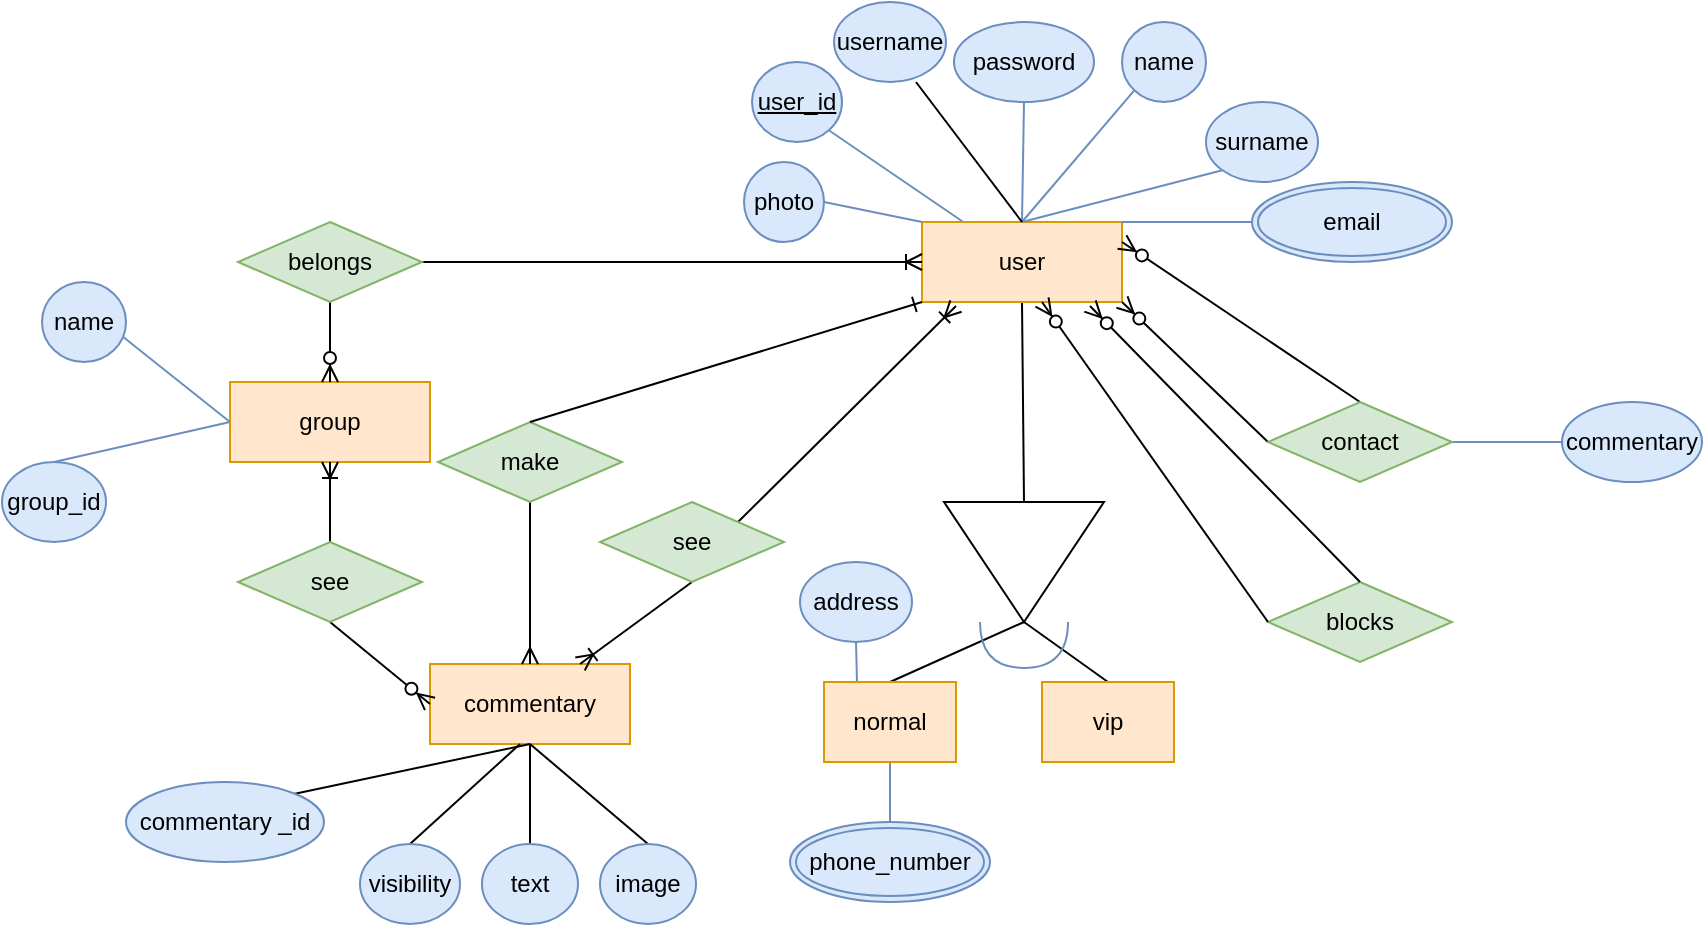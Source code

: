 <mxfile version="12.4.2" type="device" pages="1"><diagram id="60N4mVmnV4XbKsZy7OLR" name="Página-1"><mxGraphModel dx="1929" dy="795" grid="1" gridSize="10" guides="1" tooltips="1" connect="1" arrows="1" fold="1" page="1" pageScale="1" pageWidth="827" pageHeight="1169" math="0" shadow="0"><root><mxCell id="0"/><mxCell id="1" parent="0"/><mxCell id="DLh9oW5PRphlX20t8jSk-18" style="rounded=0;orthogonalLoop=1;jettySize=auto;html=1;exitX=1;exitY=1;exitDx=0;exitDy=0;endArrow=none;endFill=0;fillColor=#dae8fc;strokeColor=#6c8ebf;" parent="1" source="DLh9oW5PRphlX20t8jSk-1" target="DLh9oW5PRphlX20t8jSk-2" edge="1"><mxGeometry relative="1" as="geometry"/></mxCell><mxCell id="DLh9oW5PRphlX20t8jSk-1" value="&lt;u&gt;user_id&lt;/u&gt;" style="ellipse;whiteSpace=wrap;html=1;align=center;fillColor=#dae8fc;strokeColor=#6c8ebf;" parent="1" vertex="1"><mxGeometry x="165" y="140" width="45" height="40" as="geometry"/></mxCell><mxCell id="zNNJQ4zBYu4IEQ9WBHz4-7" style="edgeStyle=none;rounded=0;orthogonalLoop=1;jettySize=auto;html=1;exitX=0.5;exitY=1;exitDx=0;exitDy=0;entryX=0;entryY=0.5;entryDx=0;entryDy=0;endArrow=none;endFill=0;" edge="1" parent="1" source="DLh9oW5PRphlX20t8jSk-2" target="zNNJQ4zBYu4IEQ9WBHz4-3"><mxGeometry relative="1" as="geometry"/></mxCell><mxCell id="DLh9oW5PRphlX20t8jSk-2" value="user" style="whiteSpace=wrap;html=1;align=center;fillColor=#ffe6cc;strokeColor=#d79b00;" parent="1" vertex="1"><mxGeometry x="250" y="220" width="100" height="40" as="geometry"/></mxCell><mxCell id="DLh9oW5PRphlX20t8jSk-20" style="edgeStyle=none;rounded=0;orthogonalLoop=1;jettySize=auto;html=1;exitX=0.5;exitY=1;exitDx=0;exitDy=0;entryX=0.5;entryY=0;entryDx=0;entryDy=0;endArrow=none;endFill=0;fillColor=#dae8fc;strokeColor=#6c8ebf;" parent="1" source="DLh9oW5PRphlX20t8jSk-3" target="DLh9oW5PRphlX20t8jSk-2" edge="1"><mxGeometry relative="1" as="geometry"/></mxCell><mxCell id="DLh9oW5PRphlX20t8jSk-3" value="password" style="ellipse;whiteSpace=wrap;html=1;align=center;fillColor=#dae8fc;strokeColor=#6c8ebf;" parent="1" vertex="1"><mxGeometry x="266" y="120" width="70" height="40" as="geometry"/></mxCell><mxCell id="DLh9oW5PRphlX20t8jSk-21" style="edgeStyle=none;rounded=0;orthogonalLoop=1;jettySize=auto;html=1;exitX=0;exitY=1;exitDx=0;exitDy=0;endArrow=none;endFill=0;fillColor=#dae8fc;strokeColor=#6c8ebf;" parent="1" source="DLh9oW5PRphlX20t8jSk-6" edge="1"><mxGeometry relative="1" as="geometry"><mxPoint x="300" y="220" as="targetPoint"/></mxGeometry></mxCell><mxCell id="DLh9oW5PRphlX20t8jSk-6" value="name" style="ellipse;whiteSpace=wrap;html=1;align=center;fillColor=#dae8fc;strokeColor=#6c8ebf;" parent="1" vertex="1"><mxGeometry x="350" y="120" width="42" height="40" as="geometry"/></mxCell><mxCell id="DLh9oW5PRphlX20t8jSk-22" style="edgeStyle=none;rounded=0;orthogonalLoop=1;jettySize=auto;html=1;exitX=0;exitY=1;exitDx=0;exitDy=0;entryX=0.5;entryY=0;entryDx=0;entryDy=0;endArrow=none;endFill=0;fillColor=#dae8fc;strokeColor=#6c8ebf;" parent="1" source="DLh9oW5PRphlX20t8jSk-7" target="DLh9oW5PRphlX20t8jSk-2" edge="1"><mxGeometry relative="1" as="geometry"/></mxCell><mxCell id="DLh9oW5PRphlX20t8jSk-7" value="surname" style="ellipse;whiteSpace=wrap;html=1;align=center;fillColor=#dae8fc;strokeColor=#6c8ebf;" parent="1" vertex="1"><mxGeometry x="392" y="160" width="56" height="40" as="geometry"/></mxCell><mxCell id="DLh9oW5PRphlX20t8jSk-19" style="edgeStyle=none;rounded=0;orthogonalLoop=1;jettySize=auto;html=1;exitX=0.5;exitY=1;exitDx=0;exitDy=0;entryX=0.25;entryY=0;entryDx=0;entryDy=0;endArrow=none;endFill=0;fillColor=#dae8fc;strokeColor=#6c8ebf;" parent="1" source="DLh9oW5PRphlX20t8jSk-8" target="zNNJQ4zBYu4IEQ9WBHz4-4" edge="1"><mxGeometry relative="1" as="geometry"/></mxCell><mxCell id="DLh9oW5PRphlX20t8jSk-8" value="address" style="ellipse;whiteSpace=wrap;html=1;align=center;fillColor=#dae8fc;strokeColor=#6c8ebf;" parent="1" vertex="1"><mxGeometry x="189" y="390" width="56" height="40" as="geometry"/></mxCell><mxCell id="DLh9oW5PRphlX20t8jSk-23" style="edgeStyle=none;rounded=0;orthogonalLoop=1;jettySize=auto;html=1;exitX=0.5;exitY=0;exitDx=0;exitDy=0;entryX=0.5;entryY=1;entryDx=0;entryDy=0;endArrow=none;endFill=0;fillColor=#dae8fc;strokeColor=#6c8ebf;" parent="1" source="DLh9oW5PRphlX20t8jSk-14" target="zNNJQ4zBYu4IEQ9WBHz4-4" edge="1"><mxGeometry relative="1" as="geometry"/></mxCell><mxCell id="DLh9oW5PRphlX20t8jSk-14" value="phone_number" style="ellipse;shape=doubleEllipse;margin=3;whiteSpace=wrap;html=1;align=center;fillColor=#dae8fc;strokeColor=#6c8ebf;" parent="1" vertex="1"><mxGeometry x="184" y="520" width="100" height="40" as="geometry"/></mxCell><mxCell id="DLh9oW5PRphlX20t8jSk-24" style="edgeStyle=none;rounded=0;orthogonalLoop=1;jettySize=auto;html=1;exitX=0;exitY=0.5;exitDx=0;exitDy=0;endArrow=none;endFill=0;fillColor=#dae8fc;strokeColor=#6c8ebf;" parent="1" source="DLh9oW5PRphlX20t8jSk-15" edge="1"><mxGeometry relative="1" as="geometry"><mxPoint x="350" y="220" as="targetPoint"/></mxGeometry></mxCell><mxCell id="DLh9oW5PRphlX20t8jSk-15" value="email" style="ellipse;shape=doubleEllipse;margin=3;whiteSpace=wrap;html=1;align=center;fillColor=#dae8fc;strokeColor=#6c8ebf;" parent="1" vertex="1"><mxGeometry x="415" y="200" width="100" height="40" as="geometry"/></mxCell><mxCell id="DLh9oW5PRphlX20t8jSk-45" value="commentary" style="whiteSpace=wrap;html=1;align=center;fillColor=#ffe6cc;strokeColor=#d79b00;" parent="1" vertex="1"><mxGeometry x="4" y="441" width="100" height="40" as="geometry"/></mxCell><mxCell id="DLh9oW5PRphlX20t8jSk-47" style="edgeStyle=none;rounded=0;orthogonalLoop=1;jettySize=auto;html=1;exitX=0.5;exitY=0;exitDx=0;exitDy=0;endArrow=none;endFill=0;" parent="1" source="DLh9oW5PRphlX20t8jSk-46" edge="1"><mxGeometry relative="1" as="geometry"><mxPoint x="49" y="481" as="targetPoint"/></mxGeometry></mxCell><mxCell id="DLh9oW5PRphlX20t8jSk-46" value="visibility" style="ellipse;whiteSpace=wrap;html=1;align=center;fillColor=#dae8fc;strokeColor=#6c8ebf;" parent="1" vertex="1"><mxGeometry x="-31" y="531" width="50" height="40" as="geometry"/></mxCell><mxCell id="DLh9oW5PRphlX20t8jSk-52" style="edgeStyle=none;rounded=0;orthogonalLoop=1;jettySize=auto;html=1;exitX=0.5;exitY=0;exitDx=0;exitDy=0;endArrow=none;endFill=0;entryX=0.5;entryY=1;entryDx=0;entryDy=0;" parent="1" source="DLh9oW5PRphlX20t8jSk-49" edge="1" target="DLh9oW5PRphlX20t8jSk-45"><mxGeometry relative="1" as="geometry"><mxPoint x="58" y="496" as="targetPoint"/></mxGeometry></mxCell><mxCell id="DLh9oW5PRphlX20t8jSk-49" value="text" style="ellipse;whiteSpace=wrap;html=1;align=center;fillColor=#dae8fc;strokeColor=#6c8ebf;" parent="1" vertex="1"><mxGeometry x="30" y="531" width="48" height="40" as="geometry"/></mxCell><mxCell id="DLh9oW5PRphlX20t8jSk-51" style="edgeStyle=none;rounded=0;orthogonalLoop=1;jettySize=auto;html=1;exitX=0.5;exitY=0;exitDx=0;exitDy=0;entryX=0.5;entryY=1;entryDx=0;entryDy=0;endArrow=none;endFill=0;" parent="1" source="DLh9oW5PRphlX20t8jSk-50" target="DLh9oW5PRphlX20t8jSk-45" edge="1"><mxGeometry relative="1" as="geometry"/></mxCell><mxCell id="DLh9oW5PRphlX20t8jSk-50" value="image" style="ellipse;whiteSpace=wrap;html=1;align=center;fillColor=#dae8fc;strokeColor=#6c8ebf;" parent="1" vertex="1"><mxGeometry x="89" y="531" width="48" height="40" as="geometry"/></mxCell><mxCell id="DLh9oW5PRphlX20t8jSk-56" style="edgeStyle=none;rounded=0;orthogonalLoop=1;jettySize=auto;html=1;exitX=0.5;exitY=1;exitDx=0;exitDy=0;entryX=0.5;entryY=0;entryDx=0;entryDy=0;startArrow=none;startFill=0;endArrow=ERmany;endFill=0;" parent="1" source="DLh9oW5PRphlX20t8jSk-54" target="DLh9oW5PRphlX20t8jSk-45" edge="1"><mxGeometry relative="1" as="geometry"/></mxCell><mxCell id="DLh9oW5PRphlX20t8jSk-54" value="make" style="shape=rhombus;perimeter=rhombusPerimeter;whiteSpace=wrap;html=1;align=center;fillColor=#d5e8d4;strokeColor=#82b366;" parent="1" vertex="1"><mxGeometry x="8" y="320" width="92" height="40" as="geometry"/></mxCell><mxCell id="DLh9oW5PRphlX20t8jSk-55" value="" style="fontSize=12;html=1;endArrow=none;endFill=0;entryX=0.5;entryY=0;entryDx=0;entryDy=0;startArrow=ERone;startFill=0;exitX=0;exitY=1;exitDx=0;exitDy=0;" parent="1" target="DLh9oW5PRphlX20t8jSk-54" edge="1" source="DLh9oW5PRphlX20t8jSk-2"><mxGeometry width="100" height="100" relative="1" as="geometry"><mxPoint x="10" y="350" as="sourcePoint"/><mxPoint x="-90" y="610" as="targetPoint"/></mxGeometry></mxCell><mxCell id="DLh9oW5PRphlX20t8jSk-67" style="edgeStyle=none;rounded=0;orthogonalLoop=1;jettySize=auto;html=1;exitX=1;exitY=0.5;exitDx=0;exitDy=0;entryX=0;entryY=0;entryDx=0;entryDy=0;startArrow=none;startFill=0;endArrow=none;endFill=0;fillColor=#dae8fc;strokeColor=#6c8ebf;" parent="1" source="DLh9oW5PRphlX20t8jSk-64" target="DLh9oW5PRphlX20t8jSk-2" edge="1"><mxGeometry relative="1" as="geometry"/></mxCell><mxCell id="DLh9oW5PRphlX20t8jSk-64" value="photo" style="ellipse;whiteSpace=wrap;html=1;align=center;fillColor=#dae8fc;strokeColor=#6c8ebf;" parent="1" vertex="1"><mxGeometry x="161" y="190" width="40" height="40" as="geometry"/></mxCell><mxCell id="zNNJQ4zBYu4IEQ9WBHz4-2" style="rounded=0;orthogonalLoop=1;jettySize=auto;html=1;exitX=0.732;exitY=1;exitDx=0;exitDy=0;endArrow=none;endFill=0;exitPerimeter=0;" edge="1" parent="1" source="zNNJQ4zBYu4IEQ9WBHz4-1"><mxGeometry relative="1" as="geometry"><mxPoint x="300" y="220" as="targetPoint"/></mxGeometry></mxCell><mxCell id="zNNJQ4zBYu4IEQ9WBHz4-1" value="username" style="ellipse;whiteSpace=wrap;html=1;align=center;fillColor=#dae8fc;strokeColor=#6c8ebf;" vertex="1" parent="1"><mxGeometry x="206" y="110" width="56" height="40" as="geometry"/></mxCell><mxCell id="zNNJQ4zBYu4IEQ9WBHz4-8" style="edgeStyle=none;rounded=0;orthogonalLoop=1;jettySize=auto;html=1;exitX=1;exitY=0.5;exitDx=0;exitDy=0;entryX=0.5;entryY=0;entryDx=0;entryDy=0;endArrow=none;endFill=0;" edge="1" parent="1" source="zNNJQ4zBYu4IEQ9WBHz4-3" target="zNNJQ4zBYu4IEQ9WBHz4-4"><mxGeometry relative="1" as="geometry"/></mxCell><mxCell id="zNNJQ4zBYu4IEQ9WBHz4-3" value="" style="triangle;whiteSpace=wrap;html=1;rotation=90;" vertex="1" parent="1"><mxGeometry x="271" y="350" width="60" height="80" as="geometry"/></mxCell><mxCell id="zNNJQ4zBYu4IEQ9WBHz4-4" value="normal" style="whiteSpace=wrap;html=1;align=center;fillColor=#ffe6cc;strokeColor=#d79b00;" vertex="1" parent="1"><mxGeometry x="201" y="450" width="66" height="40" as="geometry"/></mxCell><mxCell id="zNNJQ4zBYu4IEQ9WBHz4-9" style="edgeStyle=none;rounded=0;orthogonalLoop=1;jettySize=auto;html=1;exitX=0.5;exitY=0;exitDx=0;exitDy=0;entryX=1;entryY=0.5;entryDx=0;entryDy=0;endArrow=none;endFill=0;" edge="1" parent="1" source="zNNJQ4zBYu4IEQ9WBHz4-5" target="zNNJQ4zBYu4IEQ9WBHz4-3"><mxGeometry relative="1" as="geometry"/></mxCell><mxCell id="zNNJQ4zBYu4IEQ9WBHz4-5" value="vip" style="whiteSpace=wrap;html=1;align=center;fillColor=#ffe6cc;strokeColor=#d79b00;" vertex="1" parent="1"><mxGeometry x="310" y="450" width="66" height="40" as="geometry"/></mxCell><mxCell id="zNNJQ4zBYu4IEQ9WBHz4-10" style="edgeStyle=orthogonalEdgeStyle;rounded=0;orthogonalLoop=1;jettySize=auto;html=1;endArrow=none;endFill=0;curved=1;fillColor=#dae8fc;strokeColor=#6c8ebf;" edge="1" parent="1"><mxGeometry relative="1" as="geometry"><mxPoint x="323" y="420" as="targetPoint"/><Array as="points"><mxPoint x="279" y="443"/><mxPoint x="323" y="443"/></Array><mxPoint x="279" y="420" as="sourcePoint"/></mxGeometry></mxCell><mxCell id="zNNJQ4zBYu4IEQ9WBHz4-12" style="edgeStyle=none;rounded=0;orthogonalLoop=1;jettySize=auto;html=1;exitX=0;exitY=0.5;exitDx=0;exitDy=0;endArrow=none;endFill=0;entryX=1;entryY=0.5;entryDx=0;entryDy=0;fillColor=#dae8fc;strokeColor=#6c8ebf;" edge="1" source="zNNJQ4zBYu4IEQ9WBHz4-13" target="zNNJQ4zBYu4IEQ9WBHz4-26" parent="1"><mxGeometry relative="1" as="geometry"><mxPoint x="-23" y="350" as="targetPoint"/></mxGeometry></mxCell><mxCell id="zNNJQ4zBYu4IEQ9WBHz4-13" value="commentary" style="ellipse;whiteSpace=wrap;html=1;align=center;fillColor=#dae8fc;strokeColor=#6c8ebf;" vertex="1" parent="1"><mxGeometry x="570" y="310" width="70" height="40" as="geometry"/></mxCell><mxCell id="zNNJQ4zBYu4IEQ9WBHz4-33" style="edgeStyle=none;rounded=0;orthogonalLoop=1;jettySize=auto;html=1;exitX=0;exitY=0.5;exitDx=0;exitDy=0;entryX=0.5;entryY=0;entryDx=0;entryDy=0;endArrow=none;endFill=0;fillColor=#dae8fc;strokeColor=#6c8ebf;" edge="1" parent="1" source="zNNJQ4zBYu4IEQ9WBHz4-14" target="zNNJQ4zBYu4IEQ9WBHz4-30"><mxGeometry relative="1" as="geometry"/></mxCell><mxCell id="zNNJQ4zBYu4IEQ9WBHz4-14" value="group" style="whiteSpace=wrap;html=1;align=center;fillColor=#ffe6cc;strokeColor=#d79b00;" vertex="1" parent="1"><mxGeometry x="-96" y="300" width="100" height="40" as="geometry"/></mxCell><mxCell id="zNNJQ4zBYu4IEQ9WBHz4-15" style="edgeStyle=none;rounded=0;orthogonalLoop=1;jettySize=auto;html=1;exitX=0.5;exitY=1;exitDx=0;exitDy=0;entryX=0.5;entryY=0;entryDx=0;entryDy=0;startArrow=none;startFill=0;endArrow=ERzeroToMany;endFill=1;" edge="1" source="zNNJQ4zBYu4IEQ9WBHz4-16" target="zNNJQ4zBYu4IEQ9WBHz4-14" parent="1"><mxGeometry relative="1" as="geometry"/></mxCell><mxCell id="zNNJQ4zBYu4IEQ9WBHz4-25" style="edgeStyle=none;rounded=0;orthogonalLoop=1;jettySize=auto;html=1;entryX=0;entryY=0.5;entryDx=0;entryDy=0;endArrow=ERoneToMany;endFill=0;" edge="1" parent="1" source="zNNJQ4zBYu4IEQ9WBHz4-16" target="DLh9oW5PRphlX20t8jSk-2"><mxGeometry relative="1" as="geometry"/></mxCell><mxCell id="zNNJQ4zBYu4IEQ9WBHz4-16" value="belongs" style="shape=rhombus;perimeter=rhombusPerimeter;whiteSpace=wrap;html=1;align=center;fillColor=#d5e8d4;strokeColor=#82b366;" vertex="1" parent="1"><mxGeometry x="-92" y="220" width="92" height="40" as="geometry"/></mxCell><mxCell id="zNNJQ4zBYu4IEQ9WBHz4-17" style="edgeStyle=none;rounded=0;orthogonalLoop=1;jettySize=auto;html=1;exitX=0.952;exitY=0.675;exitDx=0;exitDy=0;entryX=0;entryY=0.5;entryDx=0;entryDy=0;endArrow=none;endFill=0;fillColor=#dae8fc;strokeColor=#6c8ebf;exitPerimeter=0;" edge="1" source="zNNJQ4zBYu4IEQ9WBHz4-18" target="zNNJQ4zBYu4IEQ9WBHz4-14" parent="1"><mxGeometry relative="1" as="geometry"/></mxCell><mxCell id="zNNJQ4zBYu4IEQ9WBHz4-18" value="name" style="ellipse;whiteSpace=wrap;html=1;align=center;fillColor=#dae8fc;strokeColor=#6c8ebf;" vertex="1" parent="1"><mxGeometry x="-190" y="250" width="42" height="40" as="geometry"/></mxCell><mxCell id="zNNJQ4zBYu4IEQ9WBHz4-28" style="edgeStyle=none;rounded=0;orthogonalLoop=1;jettySize=auto;html=1;exitX=0;exitY=0.5;exitDx=0;exitDy=0;entryX=1;entryY=1;entryDx=0;entryDy=0;endArrow=ERzeroToMany;endFill=1;" edge="1" parent="1" source="zNNJQ4zBYu4IEQ9WBHz4-26" target="DLh9oW5PRphlX20t8jSk-2"><mxGeometry relative="1" as="geometry"/></mxCell><mxCell id="zNNJQ4zBYu4IEQ9WBHz4-29" style="edgeStyle=none;rounded=0;orthogonalLoop=1;jettySize=auto;html=1;exitX=0.5;exitY=0;exitDx=0;exitDy=0;endArrow=ERzeroToMany;endFill=1;" edge="1" parent="1" source="zNNJQ4zBYu4IEQ9WBHz4-26"><mxGeometry relative="1" as="geometry"><mxPoint x="350" y="230" as="targetPoint"/></mxGeometry></mxCell><mxCell id="zNNJQ4zBYu4IEQ9WBHz4-26" value="contact" style="shape=rhombus;perimeter=rhombusPerimeter;whiteSpace=wrap;html=1;align=center;fillColor=#d5e8d4;strokeColor=#82b366;" vertex="1" parent="1"><mxGeometry x="423" y="310" width="92" height="40" as="geometry"/></mxCell><mxCell id="zNNJQ4zBYu4IEQ9WBHz4-30" value="group_id" style="ellipse;whiteSpace=wrap;html=1;align=center;fillColor=#dae8fc;strokeColor=#6c8ebf;" vertex="1" parent="1"><mxGeometry x="-210" y="340" width="52" height="40" as="geometry"/></mxCell><mxCell id="zNNJQ4zBYu4IEQ9WBHz4-34" value="blocks" style="shape=rhombus;perimeter=rhombusPerimeter;whiteSpace=wrap;html=1;align=center;fillColor=#d5e8d4;strokeColor=#82b366;" vertex="1" parent="1"><mxGeometry x="423" y="400" width="92" height="40" as="geometry"/></mxCell><mxCell id="zNNJQ4zBYu4IEQ9WBHz4-35" style="edgeStyle=none;rounded=0;orthogonalLoop=1;jettySize=auto;html=1;endArrow=ERzeroToMany;endFill=1;exitX=0;exitY=0.5;exitDx=0;exitDy=0;" edge="1" parent="1" source="zNNJQ4zBYu4IEQ9WBHz4-34"><mxGeometry relative="1" as="geometry"><mxPoint x="-37.205" y="351.215" as="sourcePoint"/><mxPoint x="310" y="260" as="targetPoint"/></mxGeometry></mxCell><mxCell id="zNNJQ4zBYu4IEQ9WBHz4-36" style="edgeStyle=none;rounded=0;orthogonalLoop=1;jettySize=auto;html=1;entryX=0.84;entryY=1.05;entryDx=0;entryDy=0;endArrow=ERzeroToMany;endFill=1;exitX=0.5;exitY=0;exitDx=0;exitDy=0;entryPerimeter=0;" edge="1" parent="1" source="zNNJQ4zBYu4IEQ9WBHz4-34" target="DLh9oW5PRphlX20t8jSk-2"><mxGeometry relative="1" as="geometry"><mxPoint x="76" y="360" as="sourcePoint"/><mxPoint x="260" y="260" as="targetPoint"/></mxGeometry></mxCell><mxCell id="zNNJQ4zBYu4IEQ9WBHz4-39" style="edgeStyle=none;rounded=0;orthogonalLoop=1;jettySize=auto;html=1;exitX=1;exitY=0;exitDx=0;exitDy=0;entryX=0.5;entryY=1;entryDx=0;entryDy=0;startArrow=none;startFill=0;endArrow=none;endFill=0;" edge="1" parent="1" source="zNNJQ4zBYu4IEQ9WBHz4-37" target="DLh9oW5PRphlX20t8jSk-45"><mxGeometry relative="1" as="geometry"/></mxCell><mxCell id="zNNJQ4zBYu4IEQ9WBHz4-37" value="commentary _id" style="ellipse;whiteSpace=wrap;html=1;align=center;fillColor=#dae8fc;strokeColor=#6c8ebf;" vertex="1" parent="1"><mxGeometry x="-148" y="500" width="99" height="40" as="geometry"/></mxCell><mxCell id="zNNJQ4zBYu4IEQ9WBHz4-41" style="edgeStyle=none;rounded=0;orthogonalLoop=1;jettySize=auto;html=1;exitX=0.5;exitY=0;exitDx=0;exitDy=0;entryX=0.5;entryY=1;entryDx=0;entryDy=0;startArrow=none;startFill=0;endArrow=ERoneToMany;endFill=0;" edge="1" parent="1" source="zNNJQ4zBYu4IEQ9WBHz4-40" target="zNNJQ4zBYu4IEQ9WBHz4-14"><mxGeometry relative="1" as="geometry"/></mxCell><mxCell id="zNNJQ4zBYu4IEQ9WBHz4-42" style="edgeStyle=none;rounded=0;orthogonalLoop=1;jettySize=auto;html=1;exitX=0.5;exitY=1;exitDx=0;exitDy=0;entryX=0;entryY=0.5;entryDx=0;entryDy=0;startArrow=none;startFill=0;endArrow=ERzeroToMany;endFill=1;" edge="1" parent="1" source="zNNJQ4zBYu4IEQ9WBHz4-40" target="DLh9oW5PRphlX20t8jSk-45"><mxGeometry relative="1" as="geometry"><mxPoint x="-74" y="430" as="sourcePoint"/></mxGeometry></mxCell><mxCell id="zNNJQ4zBYu4IEQ9WBHz4-40" value="see" style="shape=rhombus;perimeter=rhombusPerimeter;whiteSpace=wrap;html=1;align=center;fillColor=#d5e8d4;strokeColor=#82b366;" vertex="1" parent="1"><mxGeometry x="-92" y="380" width="92" height="40" as="geometry"/></mxCell><mxCell id="zNNJQ4zBYu4IEQ9WBHz4-44" style="edgeStyle=none;rounded=0;orthogonalLoop=1;jettySize=auto;html=1;exitX=1;exitY=0;exitDx=0;exitDy=0;entryX=0.17;entryY=1.05;entryDx=0;entryDy=0;entryPerimeter=0;startArrow=none;startFill=0;endArrow=ERoneToMany;endFill=0;" edge="1" parent="1" source="zNNJQ4zBYu4IEQ9WBHz4-43" target="DLh9oW5PRphlX20t8jSk-2"><mxGeometry relative="1" as="geometry"/></mxCell><mxCell id="zNNJQ4zBYu4IEQ9WBHz4-45" style="edgeStyle=none;rounded=0;orthogonalLoop=1;jettySize=auto;html=1;exitX=0.5;exitY=1;exitDx=0;exitDy=0;entryX=0.75;entryY=0;entryDx=0;entryDy=0;startArrow=none;startFill=0;endArrow=ERoneToMany;endFill=0;" edge="1" parent="1" source="zNNJQ4zBYu4IEQ9WBHz4-43" target="DLh9oW5PRphlX20t8jSk-45"><mxGeometry relative="1" as="geometry"/></mxCell><mxCell id="zNNJQ4zBYu4IEQ9WBHz4-43" value="see" style="shape=rhombus;perimeter=rhombusPerimeter;whiteSpace=wrap;html=1;align=center;fillColor=#d5e8d4;strokeColor=#82b366;" vertex="1" parent="1"><mxGeometry x="89" y="360" width="92" height="40" as="geometry"/></mxCell></root></mxGraphModel></diagram></mxfile>
